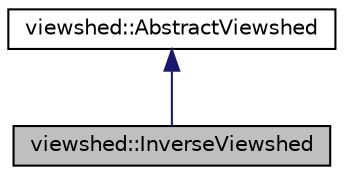 digraph "viewshed::InverseViewshed"
{
 // LATEX_PDF_SIZE
  edge [fontname="Helvetica",fontsize="10",labelfontname="Helvetica",labelfontsize="10"];
  node [fontname="Helvetica",fontsize="10",shape=record];
  Node1 [label="viewshed::InverseViewshed",height=0.2,width=0.4,color="black", fillcolor="grey75", style="filled", fontcolor="black",tooltip=" "];
  Node2 -> Node1 [dir="back",color="midnightblue",fontsize="10",style="solid",fontname="Helvetica"];
  Node2 [label="viewshed::AbstractViewshed",height=0.2,width=0.4,color="black", fillcolor="white", style="filled",URL="$classviewshed_1_1AbstractViewshed.html",tooltip="Abstract class that represents viewshed calculation from this class specific implementations ( Viewsh..."];
}
